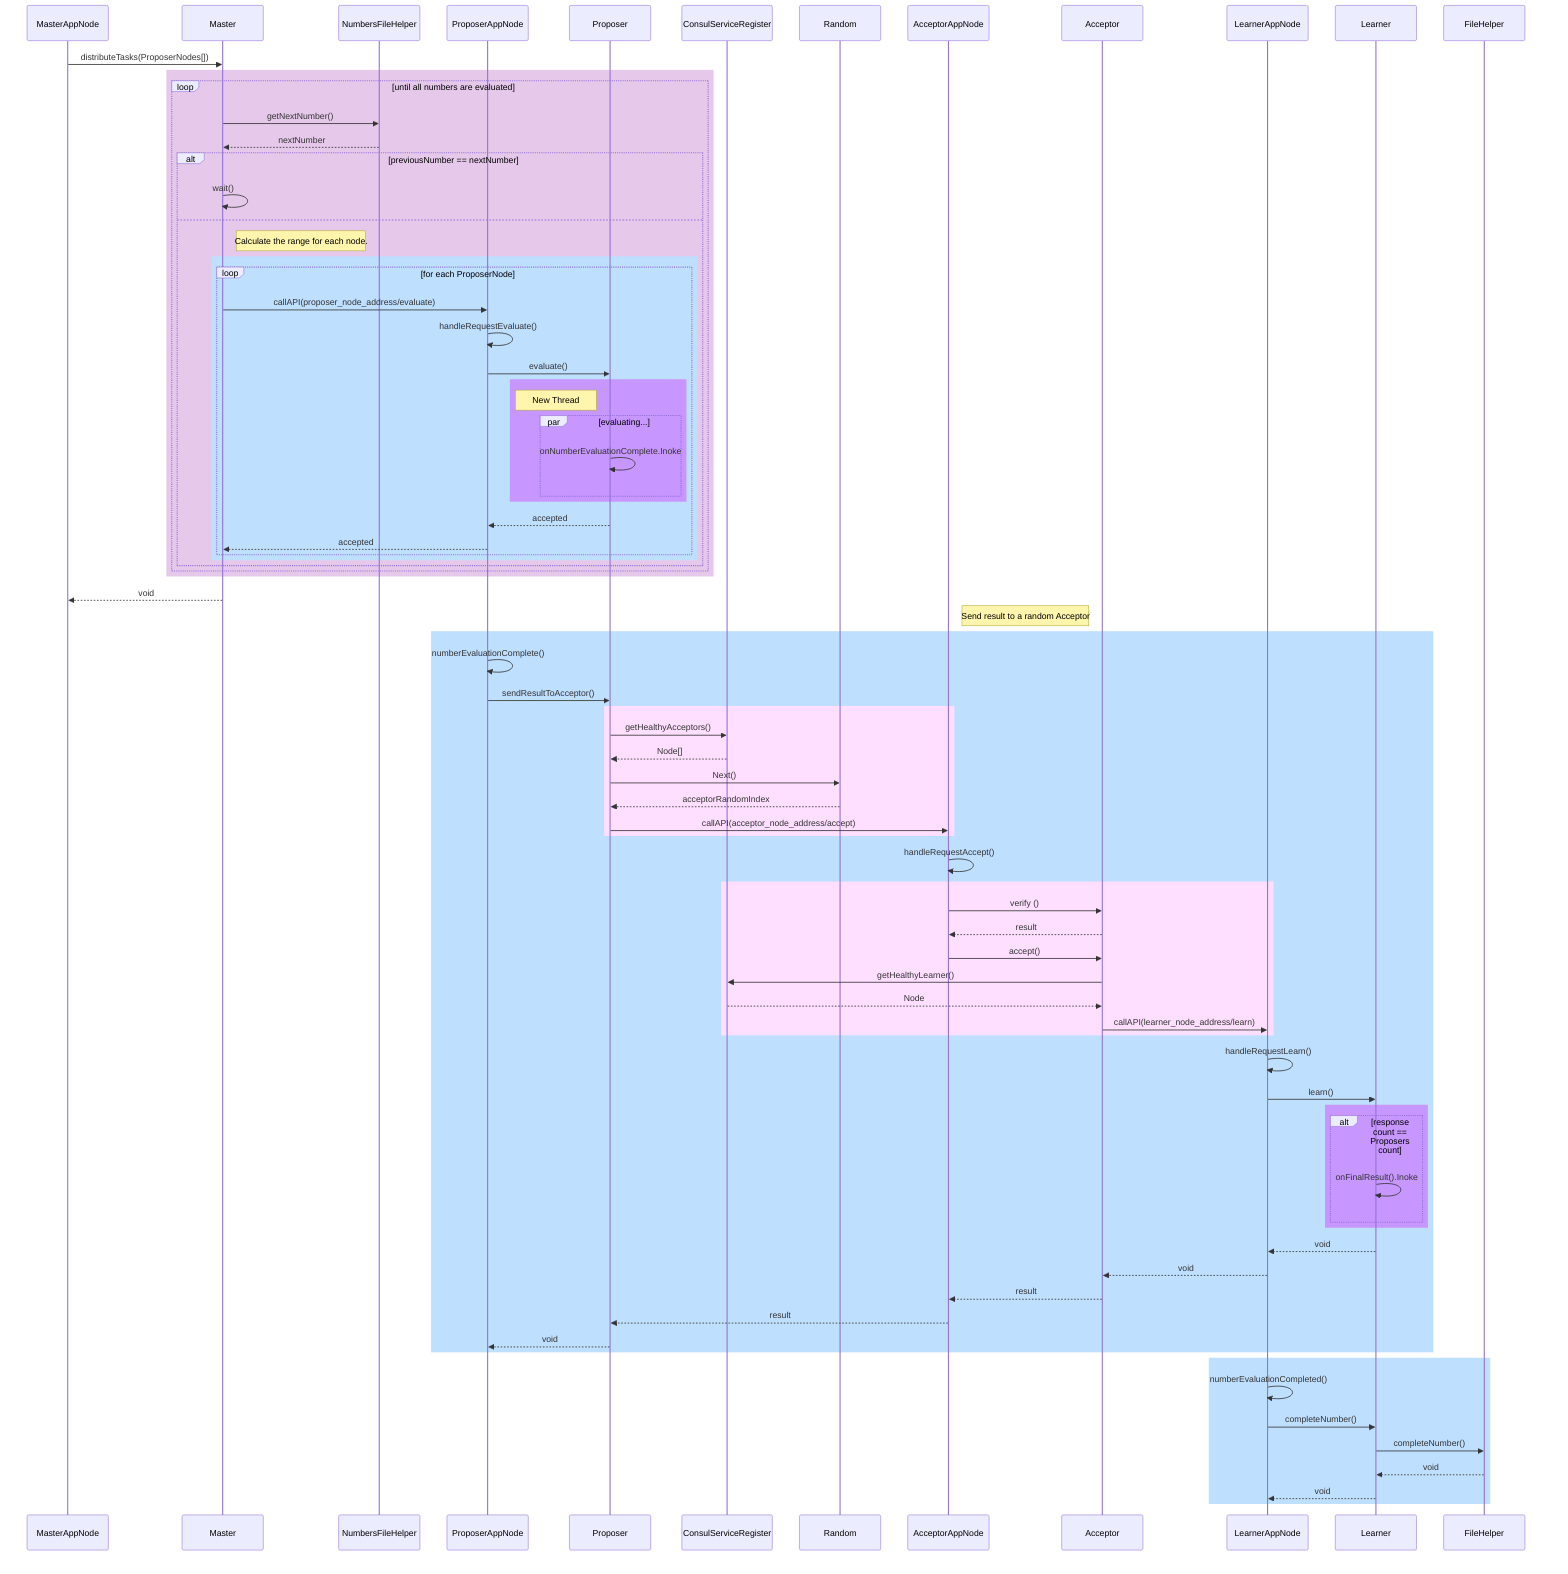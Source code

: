 sequenceDiagram

participant MasterAppNode
participant Master
participant NumbersFileHelper
participant ProposerAppNode
participant Proposer
participant ConsulServiceRegister
participant Random
participant AcceptorAppNode
participant Acceptor
participant LearnerAppNode
participant Learner
participant FileHelper

# Distribute tasks
MasterAppNode ->> Master : distributeTasks(ProposerNodes[])

rect rgb(230, 200, 235)
loop until all numbers are evaluated
    Master ->> NumbersFileHelper : getNextNumber()
    NumbersFileHelper -->> Master : nextNumber
    alt previousNumber == nextNumber
        Master ->> Master : wait()
    else
        Note left of NumbersFileHelper : Calculate the range for each node.
        rect rgb(191, 223, 255)
        loop for each ProposerNode
            Master ->> ProposerAppNode : callAPI(proposer_node_address/evaluate)
            ProposerAppNode ->> ProposerAppNode : handleRequestEvaluate()
            ProposerAppNode ->> Proposer : evaluate()
            rect rgb(200, 150, 255)
            Note left of Proposer : New Thread
            par evaluating...
            Proposer ->> Proposer : onNumberEvaluationComplete.Inoke
            end 
            end
            Proposer -->> ProposerAppNode : accepted
            ProposerAppNode -->> Master : accepted
        end 
    end
    end
end
end
Master -->> MasterAppNode : void

# Get random Acceptor and send result to it
Note left of Acceptor : Send result to a random Acceptor
rect rgb(191, 223, 255)
ProposerAppNode ->> ProposerAppNode : numberEvaluationComplete()
ProposerAppNode ->> Proposer : sendResultToAcceptor()
rect rgb(291, 223, 255)
Proposer ->> ConsulServiceRegister : getHealthyAcceptors()
ConsulServiceRegister -->> Proposer : Node[]
Proposer ->> Random : Next()
Random -->> Proposer : acceptorRandomIndex
Proposer ->> AcceptorAppNode : callAPI(acceptor_node_address/accept)
end
AcceptorAppNode ->> AcceptorAppNode : handleRequestAccept()
rect rgb(291, 223, 255)
AcceptorAppNode ->> Acceptor : verify ()
Acceptor -->> AcceptorAppNode : result
AcceptorAppNode ->> Acceptor : accept()

# Inform Learner
Acceptor ->> ConsulServiceRegister : getHealthyLearner()
ConsulServiceRegister -->> Acceptor : Node
Acceptor ->> LearnerAppNode : callAPI(learner_node_address/learn)
end

LearnerAppNode ->> LearnerAppNode : handleRequestLearn()
LearnerAppNode ->> Learner : learn()
rect rgb(200, 150, 255)
alt response count == Proposers count
    Learner ->> Learner : onFinalResult().Inoke
end
end
Learner -->> LearnerAppNode : void
LearnerAppNode -->> Acceptor : void
Acceptor -->> AcceptorAppNode : result
AcceptorAppNode -->> Proposer : result
Proposer -->> ProposerAppNode : void
end

# Number evaluation completed
rect rgb(191, 223, 255)
LearnerAppNode ->> LearnerAppNode : numberEvaluationCompleted()
LearnerAppNode ->> Learner : completeNumber()
Learner ->> FileHelper : completeNumber()
FileHelper -->> Learner : void
Learner -->> LearnerAppNode : void
end